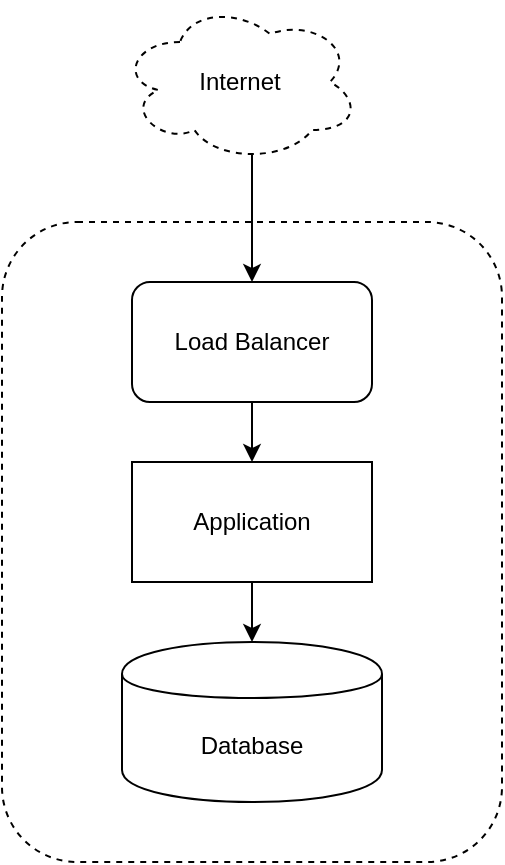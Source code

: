 <mxfile version="10.8.0" type="device"><diagram id="eEuoI_EH-jIaJPxMQw91" name="Page-1"><mxGraphModel dx="548" dy="932" grid="1" gridSize="10" guides="1" tooltips="1" connect="1" arrows="1" fold="1" page="1" pageScale="1" pageWidth="850" pageHeight="1100" math="0" shadow="0"><root><mxCell id="0"/><mxCell id="1" parent="0"/><mxCell id="Qr_KSn1FHz4i59B2eHB3-5" value="" style="rounded=1;whiteSpace=wrap;html=1;fillColor=none;dashed=1;" vertex="1" parent="1"><mxGeometry x="970" y="160" width="250" height="320" as="geometry"/></mxCell><mxCell id="Qr_KSn1FHz4i59B2eHB3-2" value="Database" style="shape=cylinder;whiteSpace=wrap;html=1;boundedLbl=1;backgroundOutline=1;" vertex="1" parent="1"><mxGeometry x="1030" y="370" width="130" height="80" as="geometry"/></mxCell><mxCell id="Qr_KSn1FHz4i59B2eHB3-9" style="edgeStyle=orthogonalEdgeStyle;rounded=0;orthogonalLoop=1;jettySize=auto;html=1;exitX=0.5;exitY=1;exitDx=0;exitDy=0;" edge="1" parent="1" source="Qr_KSn1FHz4i59B2eHB3-3" target="Qr_KSn1FHz4i59B2eHB3-2"><mxGeometry relative="1" as="geometry"/></mxCell><mxCell id="Qr_KSn1FHz4i59B2eHB3-3" value="Application" style="rounded=0;whiteSpace=wrap;html=1;" vertex="1" parent="1"><mxGeometry x="1035" y="280" width="120" height="60" as="geometry"/></mxCell><mxCell id="Qr_KSn1FHz4i59B2eHB3-8" style="edgeStyle=orthogonalEdgeStyle;rounded=0;orthogonalLoop=1;jettySize=auto;html=1;exitX=0.5;exitY=1;exitDx=0;exitDy=0;entryX=0.5;entryY=0;entryDx=0;entryDy=0;" edge="1" parent="1" source="Qr_KSn1FHz4i59B2eHB3-4" target="Qr_KSn1FHz4i59B2eHB3-3"><mxGeometry relative="1" as="geometry"/></mxCell><mxCell id="Qr_KSn1FHz4i59B2eHB3-4" value="Load Balancer" style="rounded=1;whiteSpace=wrap;html=1;" vertex="1" parent="1"><mxGeometry x="1035" y="190" width="120" height="60" as="geometry"/></mxCell><mxCell id="Qr_KSn1FHz4i59B2eHB3-7" style="edgeStyle=orthogonalEdgeStyle;rounded=0;orthogonalLoop=1;jettySize=auto;html=1;exitX=0.55;exitY=0.95;exitDx=0;exitDy=0;exitPerimeter=0;entryX=0.5;entryY=0;entryDx=0;entryDy=0;" edge="1" parent="1" source="Qr_KSn1FHz4i59B2eHB3-6" target="Qr_KSn1FHz4i59B2eHB3-4"><mxGeometry relative="1" as="geometry"/></mxCell><mxCell id="Qr_KSn1FHz4i59B2eHB3-6" value="Internet" style="ellipse;shape=cloud;whiteSpace=wrap;html=1;dashed=1;fillColor=none;" vertex="1" parent="1"><mxGeometry x="1029" y="50" width="120" height="80" as="geometry"/></mxCell></root></mxGraphModel></diagram></mxfile>